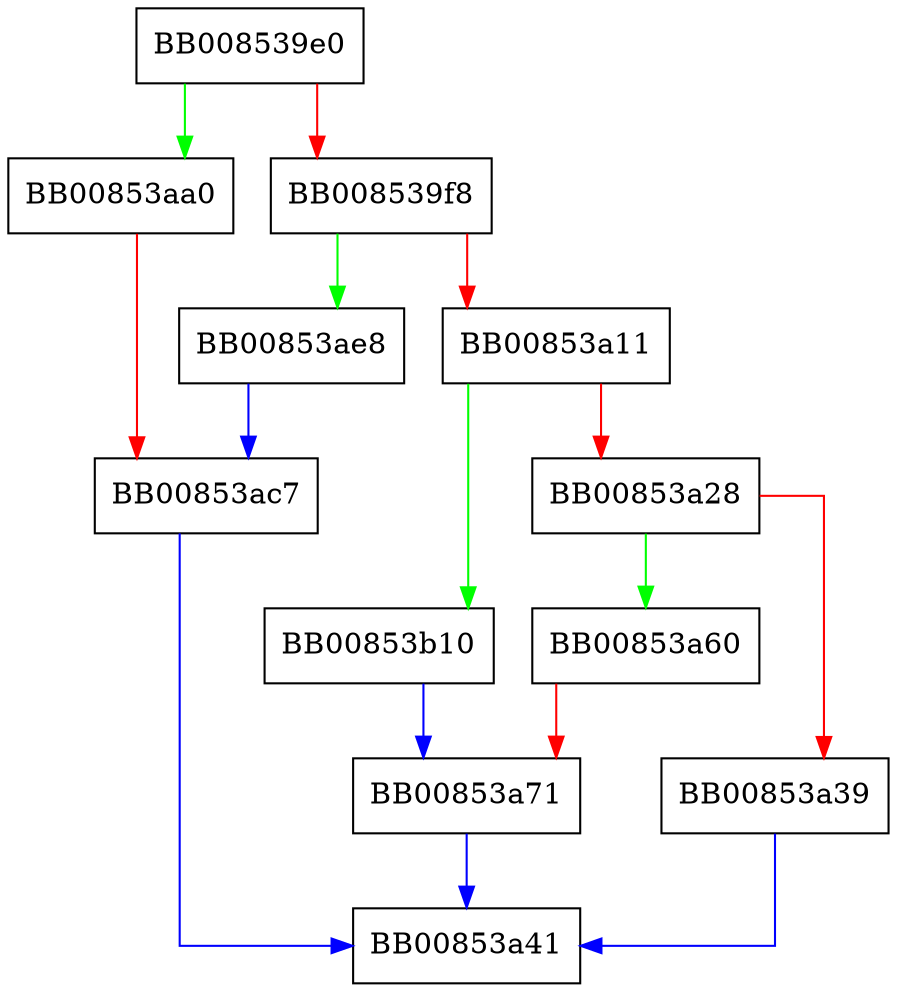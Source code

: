 digraph ossl_sm2_internal_sign {
  node [shape="box"];
  graph [splines=ortho];
  BB008539e0 -> BB00853aa0 [color="green"];
  BB008539e0 -> BB008539f8 [color="red"];
  BB008539f8 -> BB00853ae8 [color="green"];
  BB008539f8 -> BB00853a11 [color="red"];
  BB00853a11 -> BB00853b10 [color="green"];
  BB00853a11 -> BB00853a28 [color="red"];
  BB00853a28 -> BB00853a60 [color="green"];
  BB00853a28 -> BB00853a39 [color="red"];
  BB00853a39 -> BB00853a41 [color="blue"];
  BB00853a60 -> BB00853a71 [color="red"];
  BB00853a71 -> BB00853a41 [color="blue"];
  BB00853aa0 -> BB00853ac7 [color="red"];
  BB00853ac7 -> BB00853a41 [color="blue"];
  BB00853ae8 -> BB00853ac7 [color="blue"];
  BB00853b10 -> BB00853a71 [color="blue"];
}